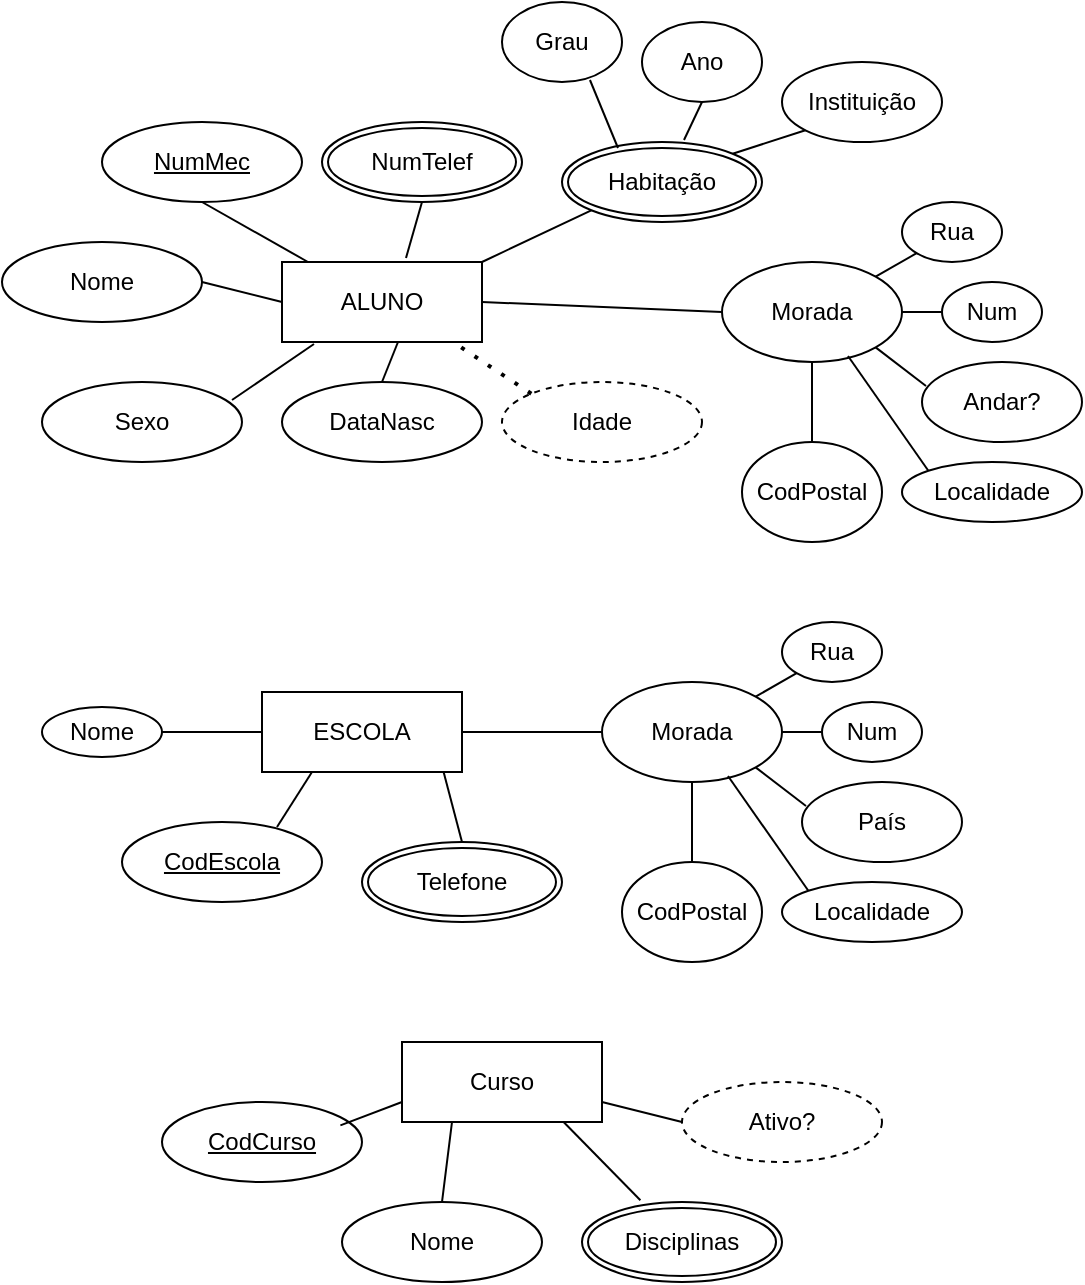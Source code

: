 <mxfile version="24.7.14">
  <diagram name="Página-1" id="6GSVt7Iq9XYI5ROrhrWV">
    <mxGraphModel dx="995" dy="625" grid="1" gridSize="10" guides="1" tooltips="1" connect="1" arrows="1" fold="1" page="1" pageScale="1" pageWidth="827" pageHeight="1169" math="0" shadow="0">
      <root>
        <mxCell id="0" />
        <mxCell id="1" parent="0" />
        <mxCell id="cKEiQ9DskDoYqM71dqy4-2" value="Nome" style="ellipse;whiteSpace=wrap;html=1;align=center;" vertex="1" parent="1">
          <mxGeometry x="130" y="350" width="100" height="40" as="geometry" />
        </mxCell>
        <mxCell id="cKEiQ9DskDoYqM71dqy4-3" value="Sexo" style="ellipse;whiteSpace=wrap;html=1;align=center;" vertex="1" parent="1">
          <mxGeometry x="150" y="420" width="100" height="40" as="geometry" />
        </mxCell>
        <mxCell id="cKEiQ9DskDoYqM71dqy4-5" value="DataNasc" style="ellipse;whiteSpace=wrap;html=1;align=center;" vertex="1" parent="1">
          <mxGeometry x="270" y="420" width="100" height="40" as="geometry" />
        </mxCell>
        <mxCell id="cKEiQ9DskDoYqM71dqy4-6" value="NumMec" style="ellipse;whiteSpace=wrap;html=1;align=center;fontStyle=4;strokeColor=default;verticalAlign=middle;fontFamily=Helvetica;fontSize=12;fontColor=default;fillColor=default;" vertex="1" parent="1">
          <mxGeometry x="180" y="290" width="100" height="40" as="geometry" />
        </mxCell>
        <mxCell id="cKEiQ9DskDoYqM71dqy4-7" value="" style="endArrow=none;html=1;rounded=0;fontFamily=Helvetica;fontSize=12;fontColor=default;exitX=0.5;exitY=1;exitDx=0;exitDy=0;entryX=0.13;entryY=0;entryDx=0;entryDy=0;entryPerimeter=0;" edge="1" parent="1" source="cKEiQ9DskDoYqM71dqy4-6" target="cKEiQ9DskDoYqM71dqy4-12">
          <mxGeometry width="50" height="50" relative="1" as="geometry">
            <mxPoint x="345" y="160" as="sourcePoint" />
            <mxPoint x="400" y="110" as="targetPoint" />
          </mxGeometry>
        </mxCell>
        <mxCell id="cKEiQ9DskDoYqM71dqy4-9" value="" style="endArrow=none;html=1;rounded=0;fontFamily=Helvetica;fontSize=12;fontColor=default;exitX=1;exitY=0.5;exitDx=0;exitDy=0;entryX=0;entryY=0.5;entryDx=0;entryDy=0;" edge="1" parent="1" source="cKEiQ9DskDoYqM71dqy4-2" target="cKEiQ9DskDoYqM71dqy4-12">
          <mxGeometry width="50" height="50" relative="1" as="geometry">
            <mxPoint x="370" y="160" as="sourcePoint" />
            <mxPoint x="412" y="108" as="targetPoint" />
          </mxGeometry>
        </mxCell>
        <mxCell id="cKEiQ9DskDoYqM71dqy4-10" value="" style="endArrow=none;html=1;rounded=0;fontFamily=Helvetica;fontSize=12;fontColor=default;exitX=0.95;exitY=0.225;exitDx=0;exitDy=0;entryX=0.16;entryY=1.025;entryDx=0;entryDy=0;entryPerimeter=0;exitPerimeter=0;" edge="1" parent="1" source="cKEiQ9DskDoYqM71dqy4-3" target="cKEiQ9DskDoYqM71dqy4-12">
          <mxGeometry width="50" height="50" relative="1" as="geometry">
            <mxPoint x="414" y="180" as="sourcePoint" />
            <mxPoint x="455" y="110" as="targetPoint" />
          </mxGeometry>
        </mxCell>
        <mxCell id="cKEiQ9DskDoYqM71dqy4-11" value="" style="endArrow=none;html=1;rounded=0;fontFamily=Helvetica;fontSize=12;fontColor=default;exitX=0.5;exitY=0;exitDx=0;exitDy=0;entryX=0.58;entryY=1;entryDx=0;entryDy=0;entryPerimeter=0;" edge="1" parent="1" source="cKEiQ9DskDoYqM71dqy4-5" target="cKEiQ9DskDoYqM71dqy4-12">
          <mxGeometry width="50" height="50" relative="1" as="geometry">
            <mxPoint x="520" y="170" as="sourcePoint" />
            <mxPoint x="480" y="110" as="targetPoint" />
          </mxGeometry>
        </mxCell>
        <mxCell id="cKEiQ9DskDoYqM71dqy4-12" value="ALUNO" style="whiteSpace=wrap;html=1;align=center;strokeColor=default;verticalAlign=middle;fontFamily=Helvetica;fontSize=12;fontColor=default;fillColor=default;" vertex="1" parent="1">
          <mxGeometry x="270" y="360" width="100" height="40" as="geometry" />
        </mxCell>
        <mxCell id="cKEiQ9DskDoYqM71dqy4-13" value="Idade" style="ellipse;whiteSpace=wrap;html=1;align=center;dashed=1;strokeColor=default;verticalAlign=middle;fontFamily=Helvetica;fontSize=12;fontColor=default;fillColor=default;" vertex="1" parent="1">
          <mxGeometry x="380" y="420" width="100" height="40" as="geometry" />
        </mxCell>
        <mxCell id="cKEiQ9DskDoYqM71dqy4-16" value="NumTelef" style="ellipse;shape=doubleEllipse;margin=3;whiteSpace=wrap;html=1;align=center;strokeColor=default;verticalAlign=middle;fontFamily=Helvetica;fontSize=12;fontColor=default;fillColor=default;" vertex="1" parent="1">
          <mxGeometry x="290" y="290" width="100" height="40" as="geometry" />
        </mxCell>
        <mxCell id="cKEiQ9DskDoYqM71dqy4-17" value="" style="endArrow=none;html=1;rounded=0;fontFamily=Helvetica;fontSize=12;fontColor=default;entryX=0.5;entryY=1;entryDx=0;entryDy=0;exitX=0.62;exitY=-0.05;exitDx=0;exitDy=0;exitPerimeter=0;" edge="1" parent="1" source="cKEiQ9DskDoYqM71dqy4-12" target="cKEiQ9DskDoYqM71dqy4-16">
          <mxGeometry width="50" height="50" relative="1" as="geometry">
            <mxPoint x="340" y="380" as="sourcePoint" />
            <mxPoint x="390" y="330" as="targetPoint" />
          </mxGeometry>
        </mxCell>
        <mxCell id="cKEiQ9DskDoYqM71dqy4-18" value="Habitação" style="ellipse;shape=doubleEllipse;margin=3;whiteSpace=wrap;html=1;align=center;strokeColor=default;verticalAlign=middle;fontFamily=Helvetica;fontSize=12;fontColor=default;fillColor=default;" vertex="1" parent="1">
          <mxGeometry x="410" y="300" width="100" height="40" as="geometry" />
        </mxCell>
        <mxCell id="cKEiQ9DskDoYqM71dqy4-19" value="" style="endArrow=none;html=1;rounded=0;fontFamily=Helvetica;fontSize=12;fontColor=default;entryX=0;entryY=1;entryDx=0;entryDy=0;exitX=1;exitY=0;exitDx=0;exitDy=0;" edge="1" parent="1" source="cKEiQ9DskDoYqM71dqy4-12" target="cKEiQ9DskDoYqM71dqy4-18">
          <mxGeometry width="50" height="50" relative="1" as="geometry">
            <mxPoint x="390" y="410" as="sourcePoint" />
            <mxPoint x="440" y="360" as="targetPoint" />
          </mxGeometry>
        </mxCell>
        <mxCell id="cKEiQ9DskDoYqM71dqy4-20" value="" style="endArrow=none;dashed=1;html=1;dashPattern=1 3;strokeWidth=2;rounded=0;fontFamily=Helvetica;fontSize=12;fontColor=default;exitX=0;exitY=0;exitDx=0;exitDy=0;entryX=0.87;entryY=1.025;entryDx=0;entryDy=0;entryPerimeter=0;" edge="1" parent="1" source="cKEiQ9DskDoYqM71dqy4-13" target="cKEiQ9DskDoYqM71dqy4-12">
          <mxGeometry width="50" height="50" relative="1" as="geometry">
            <mxPoint x="390" y="410" as="sourcePoint" />
            <mxPoint x="440" y="360" as="targetPoint" />
          </mxGeometry>
        </mxCell>
        <mxCell id="cKEiQ9DskDoYqM71dqy4-21" value="Morada" style="ellipse;whiteSpace=wrap;html=1;align=center;strokeColor=default;verticalAlign=middle;fontFamily=Helvetica;fontSize=12;fontColor=default;fillColor=default;" vertex="1" parent="1">
          <mxGeometry x="490" y="360" width="90" height="50" as="geometry" />
        </mxCell>
        <mxCell id="cKEiQ9DskDoYqM71dqy4-22" value="Num" style="ellipse;whiteSpace=wrap;html=1;align=center;strokeColor=default;verticalAlign=middle;fontFamily=Helvetica;fontSize=12;fontColor=default;fillColor=default;" vertex="1" parent="1">
          <mxGeometry x="600" y="370" width="50" height="30" as="geometry" />
        </mxCell>
        <mxCell id="cKEiQ9DskDoYqM71dqy4-23" value="Rua" style="ellipse;whiteSpace=wrap;html=1;align=center;strokeColor=default;verticalAlign=middle;fontFamily=Helvetica;fontSize=12;fontColor=default;fillColor=default;" vertex="1" parent="1">
          <mxGeometry x="580" y="330" width="50" height="30" as="geometry" />
        </mxCell>
        <mxCell id="cKEiQ9DskDoYqM71dqy4-24" value="Andar?" style="ellipse;whiteSpace=wrap;html=1;align=center;strokeColor=default;verticalAlign=middle;fontFamily=Helvetica;fontSize=12;fontColor=default;fillColor=default;" vertex="1" parent="1">
          <mxGeometry x="590" y="410" width="80" height="40" as="geometry" />
        </mxCell>
        <mxCell id="cKEiQ9DskDoYqM71dqy4-25" value="Localidade" style="ellipse;whiteSpace=wrap;html=1;align=center;strokeColor=default;verticalAlign=middle;fontFamily=Helvetica;fontSize=12;fontColor=default;fillColor=default;" vertex="1" parent="1">
          <mxGeometry x="580" y="460" width="90" height="30" as="geometry" />
        </mxCell>
        <mxCell id="cKEiQ9DskDoYqM71dqy4-26" value="CodPostal" style="ellipse;whiteSpace=wrap;html=1;align=center;strokeColor=default;verticalAlign=middle;fontFamily=Helvetica;fontSize=12;fontColor=default;fillColor=default;" vertex="1" parent="1">
          <mxGeometry x="500" y="450" width="70" height="50" as="geometry" />
        </mxCell>
        <mxCell id="cKEiQ9DskDoYqM71dqy4-30" value="" style="endArrow=none;html=1;rounded=0;fontFamily=Helvetica;fontSize=12;fontColor=default;exitX=1;exitY=0;exitDx=0;exitDy=0;entryX=0;entryY=1;entryDx=0;entryDy=0;" edge="1" parent="1" source="cKEiQ9DskDoYqM71dqy4-21" target="cKEiQ9DskDoYqM71dqy4-23">
          <mxGeometry width="50" height="50" relative="1" as="geometry">
            <mxPoint x="540" y="405" as="sourcePoint" />
            <mxPoint x="590" y="355" as="targetPoint" />
          </mxGeometry>
        </mxCell>
        <mxCell id="cKEiQ9DskDoYqM71dqy4-31" value="" style="endArrow=none;html=1;rounded=0;fontFamily=Helvetica;fontSize=12;fontColor=default;entryX=0;entryY=0.5;entryDx=0;entryDy=0;exitX=1;exitY=0.5;exitDx=0;exitDy=0;" edge="1" parent="1" source="cKEiQ9DskDoYqM71dqy4-21" target="cKEiQ9DskDoYqM71dqy4-22">
          <mxGeometry width="50" height="50" relative="1" as="geometry">
            <mxPoint x="520" y="455" as="sourcePoint" />
            <mxPoint x="570" y="405" as="targetPoint" />
          </mxGeometry>
        </mxCell>
        <mxCell id="cKEiQ9DskDoYqM71dqy4-32" value="" style="endArrow=none;html=1;rounded=0;fontFamily=Helvetica;fontSize=12;fontColor=default;entryX=0.025;entryY=0.3;entryDx=0;entryDy=0;entryPerimeter=0;exitX=1;exitY=1;exitDx=0;exitDy=0;" edge="1" parent="1" source="cKEiQ9DskDoYqM71dqy4-21" target="cKEiQ9DskDoYqM71dqy4-24">
          <mxGeometry width="50" height="50" relative="1" as="geometry">
            <mxPoint x="530" y="480" as="sourcePoint" />
            <mxPoint x="580" y="430" as="targetPoint" />
          </mxGeometry>
        </mxCell>
        <mxCell id="cKEiQ9DskDoYqM71dqy4-33" value="" style="endArrow=none;html=1;rounded=0;fontFamily=Helvetica;fontSize=12;fontColor=default;entryX=0.5;entryY=1;entryDx=0;entryDy=0;exitX=0.5;exitY=0;exitDx=0;exitDy=0;" edge="1" parent="1" source="cKEiQ9DskDoYqM71dqy4-26" target="cKEiQ9DskDoYqM71dqy4-21">
          <mxGeometry width="50" height="50" relative="1" as="geometry">
            <mxPoint x="480" y="450" as="sourcePoint" />
            <mxPoint x="530" y="400" as="targetPoint" />
          </mxGeometry>
        </mxCell>
        <mxCell id="cKEiQ9DskDoYqM71dqy4-34" value="" style="endArrow=none;html=1;rounded=0;fontFamily=Helvetica;fontSize=12;fontColor=default;exitX=0;exitY=0;exitDx=0;exitDy=0;entryX=0.7;entryY=0.94;entryDx=0;entryDy=0;entryPerimeter=0;" edge="1" parent="1" source="cKEiQ9DskDoYqM71dqy4-25" target="cKEiQ9DskDoYqM71dqy4-21">
          <mxGeometry width="50" height="50" relative="1" as="geometry">
            <mxPoint x="530" y="490" as="sourcePoint" />
            <mxPoint x="580" y="440" as="targetPoint" />
          </mxGeometry>
        </mxCell>
        <mxCell id="cKEiQ9DskDoYqM71dqy4-35" value="Instituição" style="ellipse;whiteSpace=wrap;html=1;align=center;strokeColor=default;verticalAlign=middle;fontFamily=Helvetica;fontSize=12;fontColor=default;fillColor=default;" vertex="1" parent="1">
          <mxGeometry x="520" y="260" width="80" height="40" as="geometry" />
        </mxCell>
        <mxCell id="cKEiQ9DskDoYqM71dqy4-36" value="Ano" style="ellipse;whiteSpace=wrap;html=1;align=center;strokeColor=default;verticalAlign=middle;fontFamily=Helvetica;fontSize=12;fontColor=default;fillColor=default;" vertex="1" parent="1">
          <mxGeometry x="450" y="240" width="60" height="40" as="geometry" />
        </mxCell>
        <mxCell id="cKEiQ9DskDoYqM71dqy4-37" value="Grau" style="ellipse;whiteSpace=wrap;html=1;align=center;strokeColor=default;verticalAlign=middle;fontFamily=Helvetica;fontSize=12;fontColor=default;fillColor=default;" vertex="1" parent="1">
          <mxGeometry x="380" y="230" width="60" height="40" as="geometry" />
        </mxCell>
        <mxCell id="cKEiQ9DskDoYqM71dqy4-41" value="" style="endArrow=none;html=1;rounded=0;fontFamily=Helvetica;fontSize=12;fontColor=default;exitX=0.28;exitY=0.075;exitDx=0;exitDy=0;exitPerimeter=0;entryX=0.733;entryY=0.975;entryDx=0;entryDy=0;entryPerimeter=0;" edge="1" parent="1" source="cKEiQ9DskDoYqM71dqy4-18" target="cKEiQ9DskDoYqM71dqy4-37">
          <mxGeometry width="50" height="50" relative="1" as="geometry">
            <mxPoint x="380" y="330" as="sourcePoint" />
            <mxPoint x="430" y="280" as="targetPoint" />
          </mxGeometry>
        </mxCell>
        <mxCell id="cKEiQ9DskDoYqM71dqy4-42" value="" style="endArrow=none;html=1;rounded=0;fontFamily=Helvetica;fontSize=12;fontColor=default;entryX=0.5;entryY=1;entryDx=0;entryDy=0;exitX=0.61;exitY=-0.025;exitDx=0;exitDy=0;exitPerimeter=0;" edge="1" parent="1" source="cKEiQ9DskDoYqM71dqy4-18" target="cKEiQ9DskDoYqM71dqy4-36">
          <mxGeometry width="50" height="50" relative="1" as="geometry">
            <mxPoint x="414" y="350" as="sourcePoint" />
            <mxPoint x="464" y="300" as="targetPoint" />
          </mxGeometry>
        </mxCell>
        <mxCell id="cKEiQ9DskDoYqM71dqy4-43" value="" style="endArrow=none;html=1;rounded=0;fontFamily=Helvetica;fontSize=12;fontColor=default;entryX=0;entryY=1;entryDx=0;entryDy=0;exitX=1;exitY=0;exitDx=0;exitDy=0;" edge="1" parent="1" source="cKEiQ9DskDoYqM71dqy4-18" target="cKEiQ9DskDoYqM71dqy4-35">
          <mxGeometry width="50" height="50" relative="1" as="geometry">
            <mxPoint x="470" y="360" as="sourcePoint" />
            <mxPoint x="520" y="310" as="targetPoint" />
          </mxGeometry>
        </mxCell>
        <mxCell id="cKEiQ9DskDoYqM71dqy4-44" value="" style="endArrow=none;html=1;rounded=0;fontFamily=Helvetica;fontSize=12;fontColor=default;exitX=1;exitY=0.5;exitDx=0;exitDy=0;entryX=0;entryY=0.5;entryDx=0;entryDy=0;" edge="1" parent="1" source="cKEiQ9DskDoYqM71dqy4-12" target="cKEiQ9DskDoYqM71dqy4-21">
          <mxGeometry width="50" height="50" relative="1" as="geometry">
            <mxPoint x="390" y="410" as="sourcePoint" />
            <mxPoint x="440" y="360" as="targetPoint" />
          </mxGeometry>
        </mxCell>
        <mxCell id="cKEiQ9DskDoYqM71dqy4-45" value="ESCOLA" style="whiteSpace=wrap;html=1;align=center;strokeColor=default;verticalAlign=middle;fontFamily=Helvetica;fontSize=12;fontColor=default;fillColor=default;" vertex="1" parent="1">
          <mxGeometry x="260" y="575" width="100" height="40" as="geometry" />
        </mxCell>
        <mxCell id="cKEiQ9DskDoYqM71dqy4-46" value="CodEscola" style="ellipse;whiteSpace=wrap;html=1;align=center;fontStyle=4;strokeColor=default;verticalAlign=middle;fontFamily=Helvetica;fontSize=12;fontColor=default;fillColor=default;" vertex="1" parent="1">
          <mxGeometry x="190" y="640" width="100" height="40" as="geometry" />
        </mxCell>
        <mxCell id="cKEiQ9DskDoYqM71dqy4-47" value="Nome" style="ellipse;whiteSpace=wrap;html=1;align=center;strokeColor=default;verticalAlign=middle;fontFamily=Helvetica;fontSize=12;fontColor=default;fillColor=default;" vertex="1" parent="1">
          <mxGeometry x="150" y="582.5" width="60" height="25" as="geometry" />
        </mxCell>
        <mxCell id="cKEiQ9DskDoYqM71dqy4-48" value="Telefone" style="ellipse;shape=doubleEllipse;margin=3;whiteSpace=wrap;html=1;align=center;strokeColor=default;verticalAlign=middle;fontFamily=Helvetica;fontSize=12;fontColor=default;fillColor=default;" vertex="1" parent="1">
          <mxGeometry x="310" y="650" width="100" height="40" as="geometry" />
        </mxCell>
        <mxCell id="cKEiQ9DskDoYqM71dqy4-49" value="Morada" style="ellipse;whiteSpace=wrap;html=1;align=center;strokeColor=default;verticalAlign=middle;fontFamily=Helvetica;fontSize=12;fontColor=default;fillColor=default;" vertex="1" parent="1">
          <mxGeometry x="430" y="570" width="90" height="50" as="geometry" />
        </mxCell>
        <mxCell id="cKEiQ9DskDoYqM71dqy4-50" value="Num" style="ellipse;whiteSpace=wrap;html=1;align=center;strokeColor=default;verticalAlign=middle;fontFamily=Helvetica;fontSize=12;fontColor=default;fillColor=default;" vertex="1" parent="1">
          <mxGeometry x="540" y="580" width="50" height="30" as="geometry" />
        </mxCell>
        <mxCell id="cKEiQ9DskDoYqM71dqy4-51" value="Rua" style="ellipse;whiteSpace=wrap;html=1;align=center;strokeColor=default;verticalAlign=middle;fontFamily=Helvetica;fontSize=12;fontColor=default;fillColor=default;" vertex="1" parent="1">
          <mxGeometry x="520" y="540" width="50" height="30" as="geometry" />
        </mxCell>
        <mxCell id="cKEiQ9DskDoYqM71dqy4-52" value="País" style="ellipse;whiteSpace=wrap;html=1;align=center;strokeColor=default;verticalAlign=middle;fontFamily=Helvetica;fontSize=12;fontColor=default;fillColor=default;" vertex="1" parent="1">
          <mxGeometry x="530" y="620" width="80" height="40" as="geometry" />
        </mxCell>
        <mxCell id="cKEiQ9DskDoYqM71dqy4-53" value="Localidade" style="ellipse;whiteSpace=wrap;html=1;align=center;strokeColor=default;verticalAlign=middle;fontFamily=Helvetica;fontSize=12;fontColor=default;fillColor=default;" vertex="1" parent="1">
          <mxGeometry x="520" y="670" width="90" height="30" as="geometry" />
        </mxCell>
        <mxCell id="cKEiQ9DskDoYqM71dqy4-54" value="CodPostal" style="ellipse;whiteSpace=wrap;html=1;align=center;strokeColor=default;verticalAlign=middle;fontFamily=Helvetica;fontSize=12;fontColor=default;fillColor=default;" vertex="1" parent="1">
          <mxGeometry x="440" y="660" width="70" height="50" as="geometry" />
        </mxCell>
        <mxCell id="cKEiQ9DskDoYqM71dqy4-55" value="" style="endArrow=none;html=1;rounded=0;fontFamily=Helvetica;fontSize=12;fontColor=default;exitX=1;exitY=0;exitDx=0;exitDy=0;entryX=0;entryY=1;entryDx=0;entryDy=0;" edge="1" parent="1" source="cKEiQ9DskDoYqM71dqy4-49" target="cKEiQ9DskDoYqM71dqy4-51">
          <mxGeometry width="50" height="50" relative="1" as="geometry">
            <mxPoint x="480" y="615" as="sourcePoint" />
            <mxPoint x="530" y="565" as="targetPoint" />
          </mxGeometry>
        </mxCell>
        <mxCell id="cKEiQ9DskDoYqM71dqy4-56" value="" style="endArrow=none;html=1;rounded=0;fontFamily=Helvetica;fontSize=12;fontColor=default;entryX=0;entryY=0.5;entryDx=0;entryDy=0;exitX=1;exitY=0.5;exitDx=0;exitDy=0;" edge="1" parent="1" source="cKEiQ9DskDoYqM71dqy4-49" target="cKEiQ9DskDoYqM71dqy4-50">
          <mxGeometry width="50" height="50" relative="1" as="geometry">
            <mxPoint x="460" y="665" as="sourcePoint" />
            <mxPoint x="510" y="615" as="targetPoint" />
          </mxGeometry>
        </mxCell>
        <mxCell id="cKEiQ9DskDoYqM71dqy4-57" value="" style="endArrow=none;html=1;rounded=0;fontFamily=Helvetica;fontSize=12;fontColor=default;entryX=0.025;entryY=0.3;entryDx=0;entryDy=0;entryPerimeter=0;exitX=1;exitY=1;exitDx=0;exitDy=0;" edge="1" parent="1" source="cKEiQ9DskDoYqM71dqy4-49" target="cKEiQ9DskDoYqM71dqy4-52">
          <mxGeometry width="50" height="50" relative="1" as="geometry">
            <mxPoint x="470" y="690" as="sourcePoint" />
            <mxPoint x="520" y="640" as="targetPoint" />
          </mxGeometry>
        </mxCell>
        <mxCell id="cKEiQ9DskDoYqM71dqy4-58" value="" style="endArrow=none;html=1;rounded=0;fontFamily=Helvetica;fontSize=12;fontColor=default;entryX=0.5;entryY=1;entryDx=0;entryDy=0;exitX=0.5;exitY=0;exitDx=0;exitDy=0;" edge="1" parent="1" source="cKEiQ9DskDoYqM71dqy4-54" target="cKEiQ9DskDoYqM71dqy4-49">
          <mxGeometry width="50" height="50" relative="1" as="geometry">
            <mxPoint x="420" y="660" as="sourcePoint" />
            <mxPoint x="470" y="610" as="targetPoint" />
          </mxGeometry>
        </mxCell>
        <mxCell id="cKEiQ9DskDoYqM71dqy4-59" value="" style="endArrow=none;html=1;rounded=0;fontFamily=Helvetica;fontSize=12;fontColor=default;exitX=0;exitY=0;exitDx=0;exitDy=0;entryX=0.7;entryY=0.94;entryDx=0;entryDy=0;entryPerimeter=0;" edge="1" parent="1" source="cKEiQ9DskDoYqM71dqy4-53" target="cKEiQ9DskDoYqM71dqy4-49">
          <mxGeometry width="50" height="50" relative="1" as="geometry">
            <mxPoint x="470" y="700" as="sourcePoint" />
            <mxPoint x="520" y="650" as="targetPoint" />
          </mxGeometry>
        </mxCell>
        <mxCell id="cKEiQ9DskDoYqM71dqy4-61" value="" style="endArrow=none;html=1;rounded=0;fontFamily=Helvetica;fontSize=12;fontColor=default;entryX=0;entryY=0.5;entryDx=0;entryDy=0;exitX=1;exitY=0.5;exitDx=0;exitDy=0;" edge="1" parent="1" source="cKEiQ9DskDoYqM71dqy4-45" target="cKEiQ9DskDoYqM71dqy4-49">
          <mxGeometry width="50" height="50" relative="1" as="geometry">
            <mxPoint x="290" y="580" as="sourcePoint" />
            <mxPoint x="340" y="530" as="targetPoint" />
          </mxGeometry>
        </mxCell>
        <mxCell id="cKEiQ9DskDoYqM71dqy4-62" value="" style="endArrow=none;html=1;rounded=0;fontFamily=Helvetica;fontSize=12;fontColor=default;exitX=0.5;exitY=0;exitDx=0;exitDy=0;entryX=0.908;entryY=1;entryDx=0;entryDy=0;entryPerimeter=0;" edge="1" parent="1" source="cKEiQ9DskDoYqM71dqy4-48" target="cKEiQ9DskDoYqM71dqy4-45">
          <mxGeometry width="50" height="50" relative="1" as="geometry">
            <mxPoint x="290" y="580" as="sourcePoint" />
            <mxPoint x="340" y="530" as="targetPoint" />
          </mxGeometry>
        </mxCell>
        <mxCell id="cKEiQ9DskDoYqM71dqy4-63" value="" style="endArrow=none;html=1;rounded=0;fontFamily=Helvetica;fontSize=12;fontColor=default;exitX=0;exitY=0.5;exitDx=0;exitDy=0;entryX=1;entryY=0.5;entryDx=0;entryDy=0;" edge="1" parent="1" source="cKEiQ9DskDoYqM71dqy4-45" target="cKEiQ9DskDoYqM71dqy4-47">
          <mxGeometry width="50" height="50" relative="1" as="geometry">
            <mxPoint x="290" y="580" as="sourcePoint" />
            <mxPoint x="330" y="550" as="targetPoint" />
          </mxGeometry>
        </mxCell>
        <mxCell id="cKEiQ9DskDoYqM71dqy4-64" value="" style="endArrow=none;html=1;rounded=0;fontFamily=Helvetica;fontSize=12;fontColor=default;exitX=0.25;exitY=1;exitDx=0;exitDy=0;entryX=0.775;entryY=0.063;entryDx=0;entryDy=0;entryPerimeter=0;" edge="1" parent="1" source="cKEiQ9DskDoYqM71dqy4-45" target="cKEiQ9DskDoYqM71dqy4-46">
          <mxGeometry width="50" height="50" relative="1" as="geometry">
            <mxPoint x="290" y="580" as="sourcePoint" />
            <mxPoint x="340" y="530" as="targetPoint" />
          </mxGeometry>
        </mxCell>
        <mxCell id="cKEiQ9DskDoYqM71dqy4-65" value="Curso" style="whiteSpace=wrap;html=1;align=center;strokeColor=default;verticalAlign=middle;fontFamily=Helvetica;fontSize=12;fontColor=default;fillColor=default;" vertex="1" parent="1">
          <mxGeometry x="330" y="750" width="100" height="40" as="geometry" />
        </mxCell>
        <mxCell id="cKEiQ9DskDoYqM71dqy4-66" value="CodCurso" style="ellipse;whiteSpace=wrap;html=1;align=center;fontStyle=4;strokeColor=default;verticalAlign=middle;fontFamily=Helvetica;fontSize=12;fontColor=default;fillColor=default;" vertex="1" parent="1">
          <mxGeometry x="210" y="780" width="100" height="40" as="geometry" />
        </mxCell>
        <mxCell id="cKEiQ9DskDoYqM71dqy4-67" value="Nome" style="ellipse;whiteSpace=wrap;html=1;align=center;strokeColor=default;verticalAlign=middle;fontFamily=Helvetica;fontSize=12;fontColor=default;fillColor=default;" vertex="1" parent="1">
          <mxGeometry x="300" y="830" width="100" height="40" as="geometry" />
        </mxCell>
        <mxCell id="cKEiQ9DskDoYqM71dqy4-69" value="Disciplinas" style="ellipse;shape=doubleEllipse;margin=3;whiteSpace=wrap;html=1;align=center;strokeColor=default;verticalAlign=middle;fontFamily=Helvetica;fontSize=12;fontColor=default;fillColor=default;" vertex="1" parent="1">
          <mxGeometry x="420" y="830" width="100" height="40" as="geometry" />
        </mxCell>
        <mxCell id="cKEiQ9DskDoYqM71dqy4-70" value="Ativo?" style="ellipse;whiteSpace=wrap;html=1;align=center;dashed=1;strokeColor=default;verticalAlign=middle;fontFamily=Helvetica;fontSize=12;fontColor=default;fillColor=default;" vertex="1" parent="1">
          <mxGeometry x="470" y="770" width="100" height="40" as="geometry" />
        </mxCell>
        <mxCell id="cKEiQ9DskDoYqM71dqy4-71" value="" style="endArrow=none;html=1;rounded=0;fontFamily=Helvetica;fontSize=12;fontColor=default;entryX=0;entryY=0.75;entryDx=0;entryDy=0;exitX=0.892;exitY=0.292;exitDx=0;exitDy=0;exitPerimeter=0;" edge="1" parent="1" source="cKEiQ9DskDoYqM71dqy4-66" target="cKEiQ9DskDoYqM71dqy4-65">
          <mxGeometry width="50" height="50" relative="1" as="geometry">
            <mxPoint x="360" y="860" as="sourcePoint" />
            <mxPoint x="410" y="810" as="targetPoint" />
          </mxGeometry>
        </mxCell>
        <mxCell id="cKEiQ9DskDoYqM71dqy4-72" value="" style="endArrow=none;html=1;rounded=0;fontFamily=Helvetica;fontSize=12;fontColor=default;entryX=0.25;entryY=1;entryDx=0;entryDy=0;exitX=0.5;exitY=0;exitDx=0;exitDy=0;" edge="1" parent="1" source="cKEiQ9DskDoYqM71dqy4-67" target="cKEiQ9DskDoYqM71dqy4-65">
          <mxGeometry width="50" height="50" relative="1" as="geometry">
            <mxPoint x="360" y="860" as="sourcePoint" />
            <mxPoint x="410" y="810" as="targetPoint" />
          </mxGeometry>
        </mxCell>
        <mxCell id="cKEiQ9DskDoYqM71dqy4-73" value="" style="endArrow=none;html=1;rounded=0;fontFamily=Helvetica;fontSize=12;fontColor=default;entryX=0.808;entryY=1;entryDx=0;entryDy=0;entryPerimeter=0;exitX=0.292;exitY=-0.021;exitDx=0;exitDy=0;exitPerimeter=0;" edge="1" parent="1" source="cKEiQ9DskDoYqM71dqy4-69" target="cKEiQ9DskDoYqM71dqy4-65">
          <mxGeometry width="50" height="50" relative="1" as="geometry">
            <mxPoint x="360" y="860" as="sourcePoint" />
            <mxPoint x="410" y="810" as="targetPoint" />
          </mxGeometry>
        </mxCell>
        <mxCell id="cKEiQ9DskDoYqM71dqy4-74" value="" style="endArrow=none;html=1;rounded=0;fontFamily=Helvetica;fontSize=12;fontColor=default;entryX=1;entryY=0.75;entryDx=0;entryDy=0;exitX=0;exitY=0.5;exitDx=0;exitDy=0;" edge="1" parent="1" source="cKEiQ9DskDoYqM71dqy4-70" target="cKEiQ9DskDoYqM71dqy4-65">
          <mxGeometry width="50" height="50" relative="1" as="geometry">
            <mxPoint x="360" y="860" as="sourcePoint" />
            <mxPoint x="410" y="810" as="targetPoint" />
          </mxGeometry>
        </mxCell>
      </root>
    </mxGraphModel>
  </diagram>
</mxfile>
